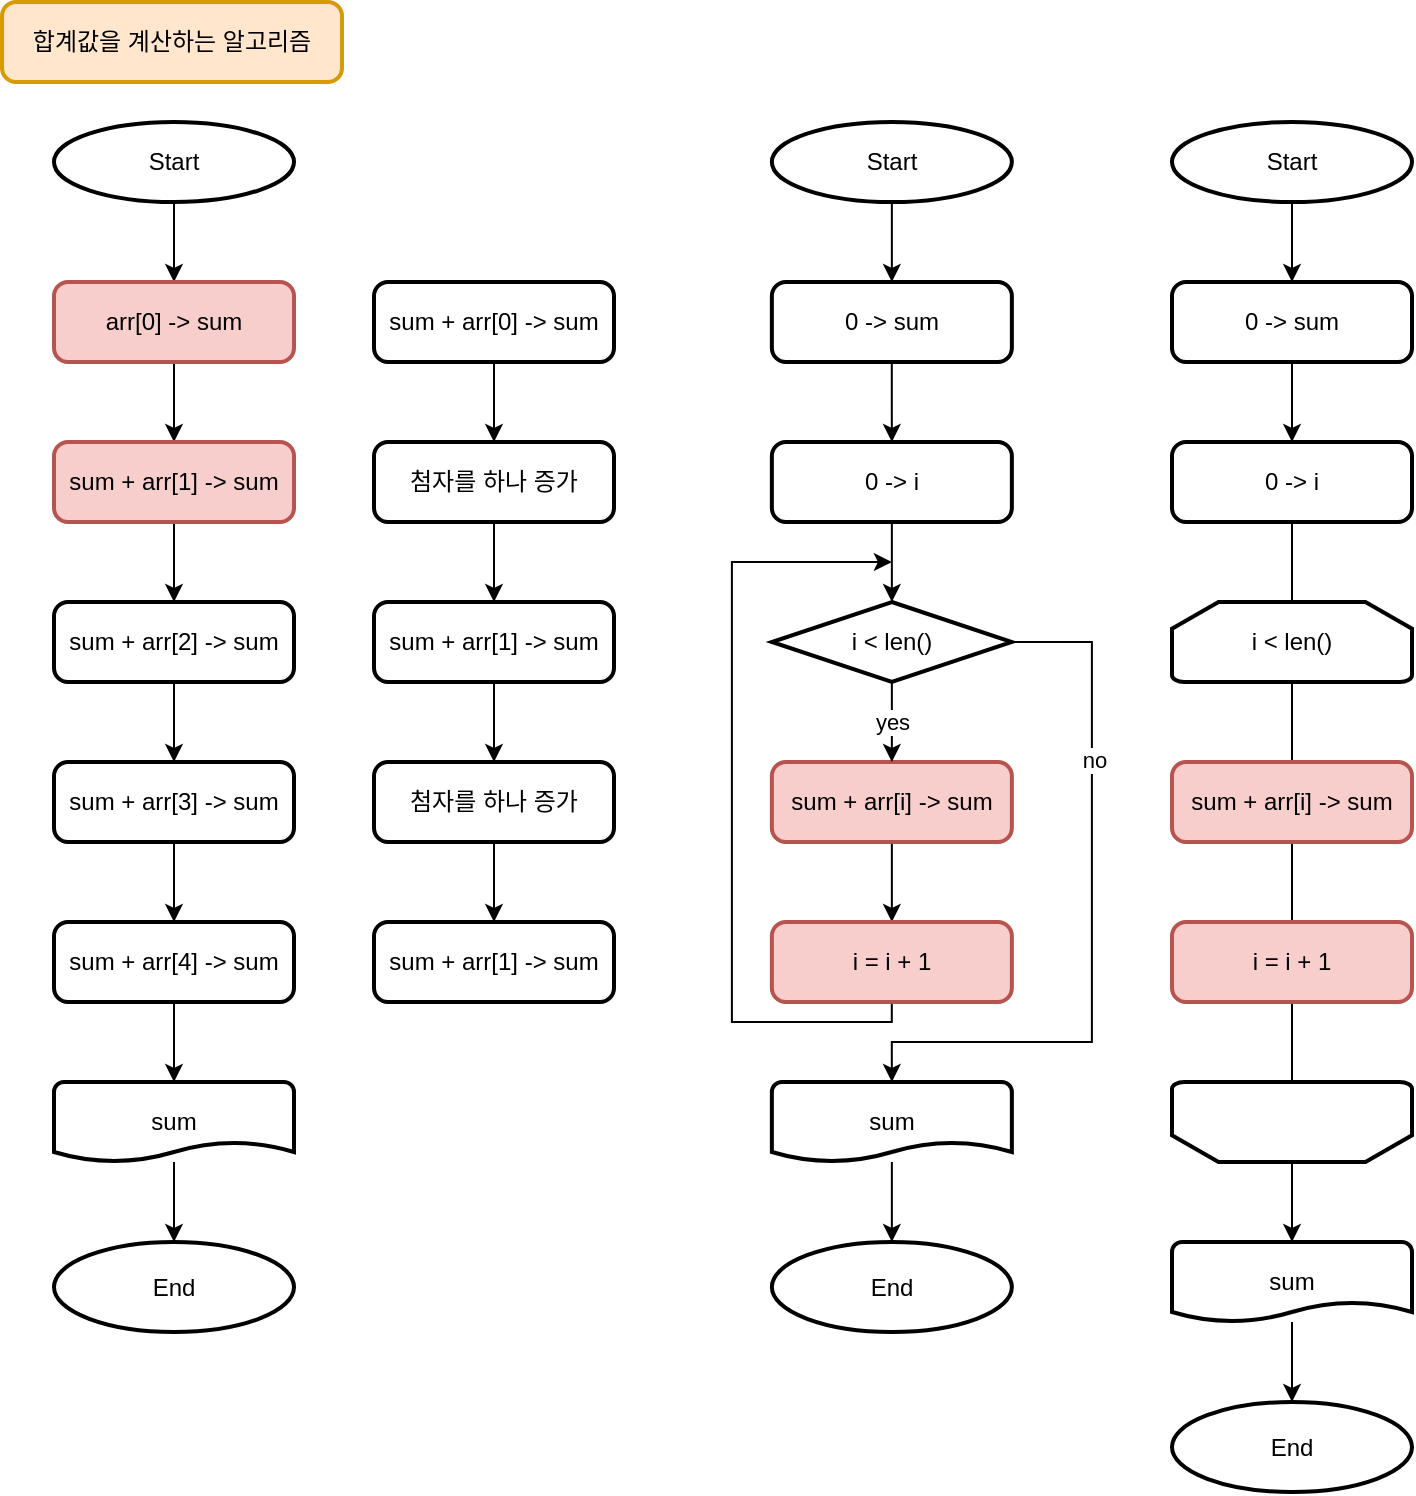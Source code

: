 <mxfile version="16.4.0" type="device"><diagram id="LQWboLJ90zah3t6BH7bB" name="페이지-1"><mxGraphModel dx="1483" dy="927" grid="1" gridSize="10" guides="1" tooltips="1" connect="1" arrows="1" fold="1" page="1" pageScale="1" pageWidth="827" pageHeight="1169" math="0" shadow="0"><root><mxCell id="0"/><mxCell id="1" parent="0"/><mxCell id="N_6LyAgFZ-kiv67wy_i5-13" value="합계값을 계산하는 알고리즘" style="rounded=1;whiteSpace=wrap;html=1;absoluteArcSize=1;arcSize=14;strokeWidth=2;fillColor=#ffe6cc;strokeColor=#d79b00;" vertex="1" parent="1"><mxGeometry x="55" y="20" width="170" height="40" as="geometry"/></mxCell><mxCell id="N_6LyAgFZ-kiv67wy_i5-25" style="edgeStyle=orthogonalEdgeStyle;rounded=0;orthogonalLoop=1;jettySize=auto;html=1;entryX=0.5;entryY=0;entryDx=0;entryDy=0;" edge="1" parent="1" source="N_6LyAgFZ-kiv67wy_i5-26" target="N_6LyAgFZ-kiv67wy_i5-28"><mxGeometry relative="1" as="geometry"/></mxCell><mxCell id="N_6LyAgFZ-kiv67wy_i5-26" value="Start" style="strokeWidth=2;html=1;shape=mxgraph.flowchart.start_2;whiteSpace=wrap;" vertex="1" parent="1"><mxGeometry x="81" y="80" width="120" height="40" as="geometry"/></mxCell><mxCell id="N_6LyAgFZ-kiv67wy_i5-27" style="edgeStyle=orthogonalEdgeStyle;rounded=0;orthogonalLoop=1;jettySize=auto;html=1;entryX=0.5;entryY=0;entryDx=0;entryDy=0;entryPerimeter=0;" edge="1" parent="1" source="N_6LyAgFZ-kiv67wy_i5-28"><mxGeometry relative="1" as="geometry"><mxPoint x="141" y="240" as="targetPoint"/></mxGeometry></mxCell><mxCell id="N_6LyAgFZ-kiv67wy_i5-28" value="arr[0] -&amp;gt; sum" style="rounded=1;whiteSpace=wrap;html=1;absoluteArcSize=1;arcSize=14;strokeWidth=2;fillColor=#f8cecc;strokeColor=#b85450;" vertex="1" parent="1"><mxGeometry x="81" y="160" width="120" height="40" as="geometry"/></mxCell><mxCell id="N_6LyAgFZ-kiv67wy_i5-29" value="End" style="strokeWidth=2;html=1;shape=mxgraph.flowchart.start_2;whiteSpace=wrap;" vertex="1" parent="1"><mxGeometry x="81" y="640" width="120" height="45" as="geometry"/></mxCell><mxCell id="N_6LyAgFZ-kiv67wy_i5-30" style="edgeStyle=orthogonalEdgeStyle;rounded=0;orthogonalLoop=1;jettySize=auto;html=1;entryX=0.5;entryY=0;entryDx=0;entryDy=0;" edge="1" parent="1" source="N_6LyAgFZ-kiv67wy_i5-31" target="N_6LyAgFZ-kiv67wy_i5-33"><mxGeometry relative="1" as="geometry"/></mxCell><mxCell id="N_6LyAgFZ-kiv67wy_i5-31" value="sum + arr[1] -&amp;gt; sum" style="rounded=1;whiteSpace=wrap;html=1;absoluteArcSize=1;arcSize=14;strokeWidth=2;fillColor=#f8cecc;strokeColor=#b85450;" vertex="1" parent="1"><mxGeometry x="81" y="240" width="120" height="40" as="geometry"/></mxCell><mxCell id="N_6LyAgFZ-kiv67wy_i5-32" style="edgeStyle=orthogonalEdgeStyle;rounded=0;orthogonalLoop=1;jettySize=auto;html=1;entryX=0.5;entryY=0;entryDx=0;entryDy=0;" edge="1" parent="1" source="N_6LyAgFZ-kiv67wy_i5-33" target="N_6LyAgFZ-kiv67wy_i5-35"><mxGeometry relative="1" as="geometry"/></mxCell><mxCell id="N_6LyAgFZ-kiv67wy_i5-33" value="sum + arr[2] -&amp;gt; sum" style="rounded=1;whiteSpace=wrap;html=1;absoluteArcSize=1;arcSize=14;strokeWidth=2;" vertex="1" parent="1"><mxGeometry x="81" y="320" width="120" height="40" as="geometry"/></mxCell><mxCell id="N_6LyAgFZ-kiv67wy_i5-34" style="edgeStyle=orthogonalEdgeStyle;rounded=0;orthogonalLoop=1;jettySize=auto;html=1;entryX=0.5;entryY=0;entryDx=0;entryDy=0;" edge="1" parent="1" source="N_6LyAgFZ-kiv67wy_i5-35" target="N_6LyAgFZ-kiv67wy_i5-37"><mxGeometry relative="1" as="geometry"/></mxCell><mxCell id="N_6LyAgFZ-kiv67wy_i5-35" value="sum + arr[3] -&amp;gt; sum" style="rounded=1;whiteSpace=wrap;html=1;absoluteArcSize=1;arcSize=14;strokeWidth=2;" vertex="1" parent="1"><mxGeometry x="81" y="400" width="120" height="40" as="geometry"/></mxCell><mxCell id="N_6LyAgFZ-kiv67wy_i5-36" style="edgeStyle=orthogonalEdgeStyle;rounded=0;orthogonalLoop=1;jettySize=auto;html=1;entryX=0.5;entryY=0;entryDx=0;entryDy=0;entryPerimeter=0;" edge="1" parent="1" source="N_6LyAgFZ-kiv67wy_i5-37" target="N_6LyAgFZ-kiv67wy_i5-39"><mxGeometry relative="1" as="geometry"/></mxCell><mxCell id="N_6LyAgFZ-kiv67wy_i5-37" value="sum + arr[4] -&amp;gt; sum" style="rounded=1;whiteSpace=wrap;html=1;absoluteArcSize=1;arcSize=14;strokeWidth=2;" vertex="1" parent="1"><mxGeometry x="81" y="480" width="120" height="40" as="geometry"/></mxCell><mxCell id="N_6LyAgFZ-kiv67wy_i5-38" style="edgeStyle=orthogonalEdgeStyle;rounded=0;orthogonalLoop=1;jettySize=auto;html=1;entryX=0.5;entryY=0;entryDx=0;entryDy=0;entryPerimeter=0;" edge="1" parent="1" source="N_6LyAgFZ-kiv67wy_i5-39" target="N_6LyAgFZ-kiv67wy_i5-29"><mxGeometry relative="1" as="geometry"/></mxCell><mxCell id="N_6LyAgFZ-kiv67wy_i5-39" value="sum" style="strokeWidth=2;html=1;shape=mxgraph.flowchart.document2;whiteSpace=wrap;size=0.25;" vertex="1" parent="1"><mxGeometry x="81" y="560" width="120" height="40" as="geometry"/></mxCell><mxCell id="N_6LyAgFZ-kiv67wy_i5-40" style="edgeStyle=orthogonalEdgeStyle;rounded=0;orthogonalLoop=1;jettySize=auto;html=1;entryX=0.5;entryY=0;entryDx=0;entryDy=0;" edge="1" parent="1" source="N_6LyAgFZ-kiv67wy_i5-41" target="N_6LyAgFZ-kiv67wy_i5-43"><mxGeometry relative="1" as="geometry"/></mxCell><mxCell id="N_6LyAgFZ-kiv67wy_i5-41" value="sum + arr[0] -&amp;gt; sum" style="rounded=1;whiteSpace=wrap;html=1;absoluteArcSize=1;arcSize=14;strokeWidth=2;" vertex="1" parent="1"><mxGeometry x="241" y="160" width="120" height="40" as="geometry"/></mxCell><mxCell id="N_6LyAgFZ-kiv67wy_i5-42" style="edgeStyle=orthogonalEdgeStyle;rounded=0;orthogonalLoop=1;jettySize=auto;html=1;entryX=0.5;entryY=0;entryDx=0;entryDy=0;" edge="1" parent="1" source="N_6LyAgFZ-kiv67wy_i5-43" target="N_6LyAgFZ-kiv67wy_i5-44"><mxGeometry relative="1" as="geometry"/></mxCell><mxCell id="N_6LyAgFZ-kiv67wy_i5-43" value="첨자를 하나 증가" style="rounded=1;whiteSpace=wrap;html=1;absoluteArcSize=1;arcSize=14;strokeWidth=2;" vertex="1" parent="1"><mxGeometry x="241" y="240" width="120" height="40" as="geometry"/></mxCell><mxCell id="N_6LyAgFZ-kiv67wy_i5-48" style="edgeStyle=orthogonalEdgeStyle;rounded=0;orthogonalLoop=1;jettySize=auto;html=1;entryX=0.5;entryY=0;entryDx=0;entryDy=0;" edge="1" parent="1" source="N_6LyAgFZ-kiv67wy_i5-44" target="N_6LyAgFZ-kiv67wy_i5-46"><mxGeometry relative="1" as="geometry"/></mxCell><mxCell id="N_6LyAgFZ-kiv67wy_i5-44" value="sum + arr[1] -&amp;gt; sum" style="rounded=1;whiteSpace=wrap;html=1;absoluteArcSize=1;arcSize=14;strokeWidth=2;" vertex="1" parent="1"><mxGeometry x="241" y="320" width="120" height="40" as="geometry"/></mxCell><mxCell id="N_6LyAgFZ-kiv67wy_i5-45" style="edgeStyle=orthogonalEdgeStyle;rounded=0;orthogonalLoop=1;jettySize=auto;html=1;entryX=0.5;entryY=0;entryDx=0;entryDy=0;" edge="1" parent="1" source="N_6LyAgFZ-kiv67wy_i5-46" target="N_6LyAgFZ-kiv67wy_i5-47"><mxGeometry relative="1" as="geometry"/></mxCell><mxCell id="N_6LyAgFZ-kiv67wy_i5-46" value="첨자를 하나 증가" style="rounded=1;whiteSpace=wrap;html=1;absoluteArcSize=1;arcSize=14;strokeWidth=2;" vertex="1" parent="1"><mxGeometry x="241" y="400" width="120" height="40" as="geometry"/></mxCell><mxCell id="N_6LyAgFZ-kiv67wy_i5-47" value="sum + arr[1] -&amp;gt; sum" style="rounded=1;whiteSpace=wrap;html=1;absoluteArcSize=1;arcSize=14;strokeWidth=2;" vertex="1" parent="1"><mxGeometry x="241" y="480" width="120" height="40" as="geometry"/></mxCell><mxCell id="N_6LyAgFZ-kiv67wy_i5-49" style="edgeStyle=orthogonalEdgeStyle;rounded=0;orthogonalLoop=1;jettySize=auto;html=1;entryX=0.5;entryY=0;entryDx=0;entryDy=0;" edge="1" parent="1" source="N_6LyAgFZ-kiv67wy_i5-50" target="N_6LyAgFZ-kiv67wy_i5-52"><mxGeometry relative="1" as="geometry"/></mxCell><mxCell id="N_6LyAgFZ-kiv67wy_i5-50" value="Start" style="strokeWidth=2;html=1;shape=mxgraph.flowchart.start_2;whiteSpace=wrap;" vertex="1" parent="1"><mxGeometry x="439.93" y="80" width="120" height="40" as="geometry"/></mxCell><mxCell id="N_6LyAgFZ-kiv67wy_i5-51" style="edgeStyle=orthogonalEdgeStyle;rounded=0;orthogonalLoop=1;jettySize=auto;html=1;entryX=0.5;entryY=0;entryDx=0;entryDy=0;entryPerimeter=0;" edge="1" parent="1" source="N_6LyAgFZ-kiv67wy_i5-52"><mxGeometry relative="1" as="geometry"><mxPoint x="499.93" y="240" as="targetPoint"/></mxGeometry></mxCell><mxCell id="N_6LyAgFZ-kiv67wy_i5-52" value="0 -&amp;gt; sum" style="rounded=1;whiteSpace=wrap;html=1;absoluteArcSize=1;arcSize=14;strokeWidth=2;" vertex="1" parent="1"><mxGeometry x="439.93" y="160" width="120" height="40" as="geometry"/></mxCell><mxCell id="N_6LyAgFZ-kiv67wy_i5-53" value="End" style="strokeWidth=2;html=1;shape=mxgraph.flowchart.start_2;whiteSpace=wrap;" vertex="1" parent="1"><mxGeometry x="439.93" y="640" width="120" height="45" as="geometry"/></mxCell><mxCell id="N_6LyAgFZ-kiv67wy_i5-71" style="edgeStyle=orthogonalEdgeStyle;rounded=0;orthogonalLoop=1;jettySize=auto;html=1;entryX=0.5;entryY=0;entryDx=0;entryDy=0;entryPerimeter=0;" edge="1" parent="1" source="N_6LyAgFZ-kiv67wy_i5-55" target="N_6LyAgFZ-kiv67wy_i5-66"><mxGeometry relative="1" as="geometry"/></mxCell><mxCell id="N_6LyAgFZ-kiv67wy_i5-55" value="0 -&amp;gt; i" style="rounded=1;whiteSpace=wrap;html=1;absoluteArcSize=1;arcSize=14;strokeWidth=2;" vertex="1" parent="1"><mxGeometry x="439.93" y="240" width="120" height="40" as="geometry"/></mxCell><mxCell id="N_6LyAgFZ-kiv67wy_i5-62" style="edgeStyle=orthogonalEdgeStyle;rounded=0;orthogonalLoop=1;jettySize=auto;html=1;entryX=0.5;entryY=0;entryDx=0;entryDy=0;entryPerimeter=0;" edge="1" parent="1" source="N_6LyAgFZ-kiv67wy_i5-63" target="N_6LyAgFZ-kiv67wy_i5-53"><mxGeometry relative="1" as="geometry"/></mxCell><mxCell id="N_6LyAgFZ-kiv67wy_i5-63" value="sum" style="strokeWidth=2;html=1;shape=mxgraph.flowchart.document2;whiteSpace=wrap;size=0.25;" vertex="1" parent="1"><mxGeometry x="439.93" y="560" width="120" height="40" as="geometry"/></mxCell><mxCell id="N_6LyAgFZ-kiv67wy_i5-67" style="edgeStyle=orthogonalEdgeStyle;rounded=0;orthogonalLoop=1;jettySize=auto;html=1;entryX=0.5;entryY=0;entryDx=0;entryDy=0;" edge="1" parent="1" source="N_6LyAgFZ-kiv67wy_i5-64" target="N_6LyAgFZ-kiv67wy_i5-65"><mxGeometry relative="1" as="geometry"/></mxCell><mxCell id="N_6LyAgFZ-kiv67wy_i5-64" value="sum + arr[i] -&amp;gt; sum" style="rounded=1;whiteSpace=wrap;html=1;absoluteArcSize=1;arcSize=14;strokeWidth=2;fillColor=#f8cecc;strokeColor=#b85450;" vertex="1" parent="1"><mxGeometry x="439.93" y="400" width="120" height="40" as="geometry"/></mxCell><mxCell id="N_6LyAgFZ-kiv67wy_i5-73" style="edgeStyle=orthogonalEdgeStyle;rounded=0;orthogonalLoop=1;jettySize=auto;html=1;" edge="1" parent="1" source="N_6LyAgFZ-kiv67wy_i5-65"><mxGeometry relative="1" as="geometry"><mxPoint x="499.93" y="300" as="targetPoint"/><Array as="points"><mxPoint x="499.93" y="530"/><mxPoint x="419.93" y="530"/><mxPoint x="419.93" y="300"/></Array></mxGeometry></mxCell><mxCell id="N_6LyAgFZ-kiv67wy_i5-65" value="i = i + 1" style="rounded=1;whiteSpace=wrap;html=1;absoluteArcSize=1;arcSize=14;strokeWidth=2;fillColor=#f8cecc;strokeColor=#b85450;" vertex="1" parent="1"><mxGeometry x="439.93" y="480" width="120" height="40" as="geometry"/></mxCell><mxCell id="N_6LyAgFZ-kiv67wy_i5-69" style="edgeStyle=orthogonalEdgeStyle;rounded=0;orthogonalLoop=1;jettySize=auto;html=1;entryX=0.5;entryY=0;entryDx=0;entryDy=0;entryPerimeter=0;" edge="1" parent="1" source="N_6LyAgFZ-kiv67wy_i5-66" target="N_6LyAgFZ-kiv67wy_i5-63"><mxGeometry relative="1" as="geometry"><Array as="points"><mxPoint x="599.93" y="340"/><mxPoint x="599.93" y="540"/><mxPoint x="499.93" y="540"/></Array></mxGeometry></mxCell><mxCell id="N_6LyAgFZ-kiv67wy_i5-75" value="no" style="edgeLabel;html=1;align=center;verticalAlign=middle;resizable=0;points=[];" vertex="1" connectable="0" parent="N_6LyAgFZ-kiv67wy_i5-69"><mxGeometry x="-0.453" y="1" relative="1" as="geometry"><mxPoint as="offset"/></mxGeometry></mxCell><mxCell id="N_6LyAgFZ-kiv67wy_i5-74" value="yes" style="edgeStyle=orthogonalEdgeStyle;rounded=0;orthogonalLoop=1;jettySize=auto;html=1;entryX=0.5;entryY=0;entryDx=0;entryDy=0;" edge="1" parent="1" source="N_6LyAgFZ-kiv67wy_i5-66" target="N_6LyAgFZ-kiv67wy_i5-64"><mxGeometry relative="1" as="geometry"/></mxCell><mxCell id="N_6LyAgFZ-kiv67wy_i5-66" value="i &amp;lt; len()" style="strokeWidth=2;html=1;shape=mxgraph.flowchart.decision;whiteSpace=wrap;" vertex="1" parent="1"><mxGeometry x="439.93" y="320" width="120" height="40" as="geometry"/></mxCell><mxCell id="N_6LyAgFZ-kiv67wy_i5-76" style="edgeStyle=orthogonalEdgeStyle;rounded=0;orthogonalLoop=1;jettySize=auto;html=1;entryX=0.5;entryY=0;entryDx=0;entryDy=0;" edge="1" parent="1" source="N_6LyAgFZ-kiv67wy_i5-77" target="N_6LyAgFZ-kiv67wy_i5-79"><mxGeometry relative="1" as="geometry"/></mxCell><mxCell id="N_6LyAgFZ-kiv67wy_i5-77" value="Start" style="strokeWidth=2;html=1;shape=mxgraph.flowchart.start_2;whiteSpace=wrap;" vertex="1" parent="1"><mxGeometry x="640" y="80" width="120" height="40" as="geometry"/></mxCell><mxCell id="N_6LyAgFZ-kiv67wy_i5-78" style="edgeStyle=orthogonalEdgeStyle;rounded=0;orthogonalLoop=1;jettySize=auto;html=1;entryX=0.5;entryY=0;entryDx=0;entryDy=0;entryPerimeter=0;" edge="1" parent="1" source="N_6LyAgFZ-kiv67wy_i5-79"><mxGeometry relative="1" as="geometry"><mxPoint x="700" y="240" as="targetPoint"/></mxGeometry></mxCell><mxCell id="N_6LyAgFZ-kiv67wy_i5-79" value="0 -&amp;gt; sum" style="rounded=1;whiteSpace=wrap;html=1;absoluteArcSize=1;arcSize=14;strokeWidth=2;" vertex="1" parent="1"><mxGeometry x="640" y="160" width="120" height="40" as="geometry"/></mxCell><mxCell id="N_6LyAgFZ-kiv67wy_i5-80" value="End" style="strokeWidth=2;html=1;shape=mxgraph.flowchart.start_2;whiteSpace=wrap;" vertex="1" parent="1"><mxGeometry x="640" y="720" width="120" height="45" as="geometry"/></mxCell><mxCell id="N_6LyAgFZ-kiv67wy_i5-99" style="edgeStyle=orthogonalEdgeStyle;rounded=0;orthogonalLoop=1;jettySize=auto;html=1;entryX=0.5;entryY=0;entryDx=0;entryDy=0;entryPerimeter=0;" edge="1" parent="1" source="N_6LyAgFZ-kiv67wy_i5-82" target="N_6LyAgFZ-kiv67wy_i5-84"><mxGeometry relative="1" as="geometry"/></mxCell><mxCell id="N_6LyAgFZ-kiv67wy_i5-82" value="0 -&amp;gt; i" style="rounded=1;whiteSpace=wrap;html=1;absoluteArcSize=1;arcSize=14;strokeWidth=2;" vertex="1" parent="1"><mxGeometry x="640" y="240" width="120" height="40" as="geometry"/></mxCell><mxCell id="N_6LyAgFZ-kiv67wy_i5-83" style="edgeStyle=orthogonalEdgeStyle;rounded=0;orthogonalLoop=1;jettySize=auto;html=1;entryX=0.5;entryY=0;entryDx=0;entryDy=0;entryPerimeter=0;" edge="1" parent="1" source="N_6LyAgFZ-kiv67wy_i5-84" target="N_6LyAgFZ-kiv67wy_i5-80"><mxGeometry relative="1" as="geometry"/></mxCell><mxCell id="N_6LyAgFZ-kiv67wy_i5-84" value="sum" style="strokeWidth=2;html=1;shape=mxgraph.flowchart.document2;whiteSpace=wrap;size=0.25;" vertex="1" parent="1"><mxGeometry x="640" y="640" width="120" height="40" as="geometry"/></mxCell><mxCell id="N_6LyAgFZ-kiv67wy_i5-93" value="i &amp;lt; len()" style="strokeWidth=2;html=1;shape=mxgraph.flowchart.loop_limit;whiteSpace=wrap;" vertex="1" parent="1"><mxGeometry x="640" y="320" width="120" height="40" as="geometry"/></mxCell><mxCell id="N_6LyAgFZ-kiv67wy_i5-94" value="" style="strokeWidth=2;html=1;shape=mxgraph.flowchart.loop_limit;whiteSpace=wrap;rotation=-180;" vertex="1" parent="1"><mxGeometry x="640" y="560" width="120" height="40" as="geometry"/></mxCell><mxCell id="N_6LyAgFZ-kiv67wy_i5-96" value="sum + arr[i] -&amp;gt; sum" style="rounded=1;whiteSpace=wrap;html=1;absoluteArcSize=1;arcSize=14;strokeWidth=2;fillColor=#f8cecc;strokeColor=#b85450;" vertex="1" parent="1"><mxGeometry x="640" y="400" width="120" height="40" as="geometry"/></mxCell><mxCell id="N_6LyAgFZ-kiv67wy_i5-97" value="i = i + 1" style="rounded=1;whiteSpace=wrap;html=1;absoluteArcSize=1;arcSize=14;strokeWidth=2;fillColor=#f8cecc;strokeColor=#b85450;" vertex="1" parent="1"><mxGeometry x="640" y="480" width="120" height="40" as="geometry"/></mxCell></root></mxGraphModel></diagram></mxfile>